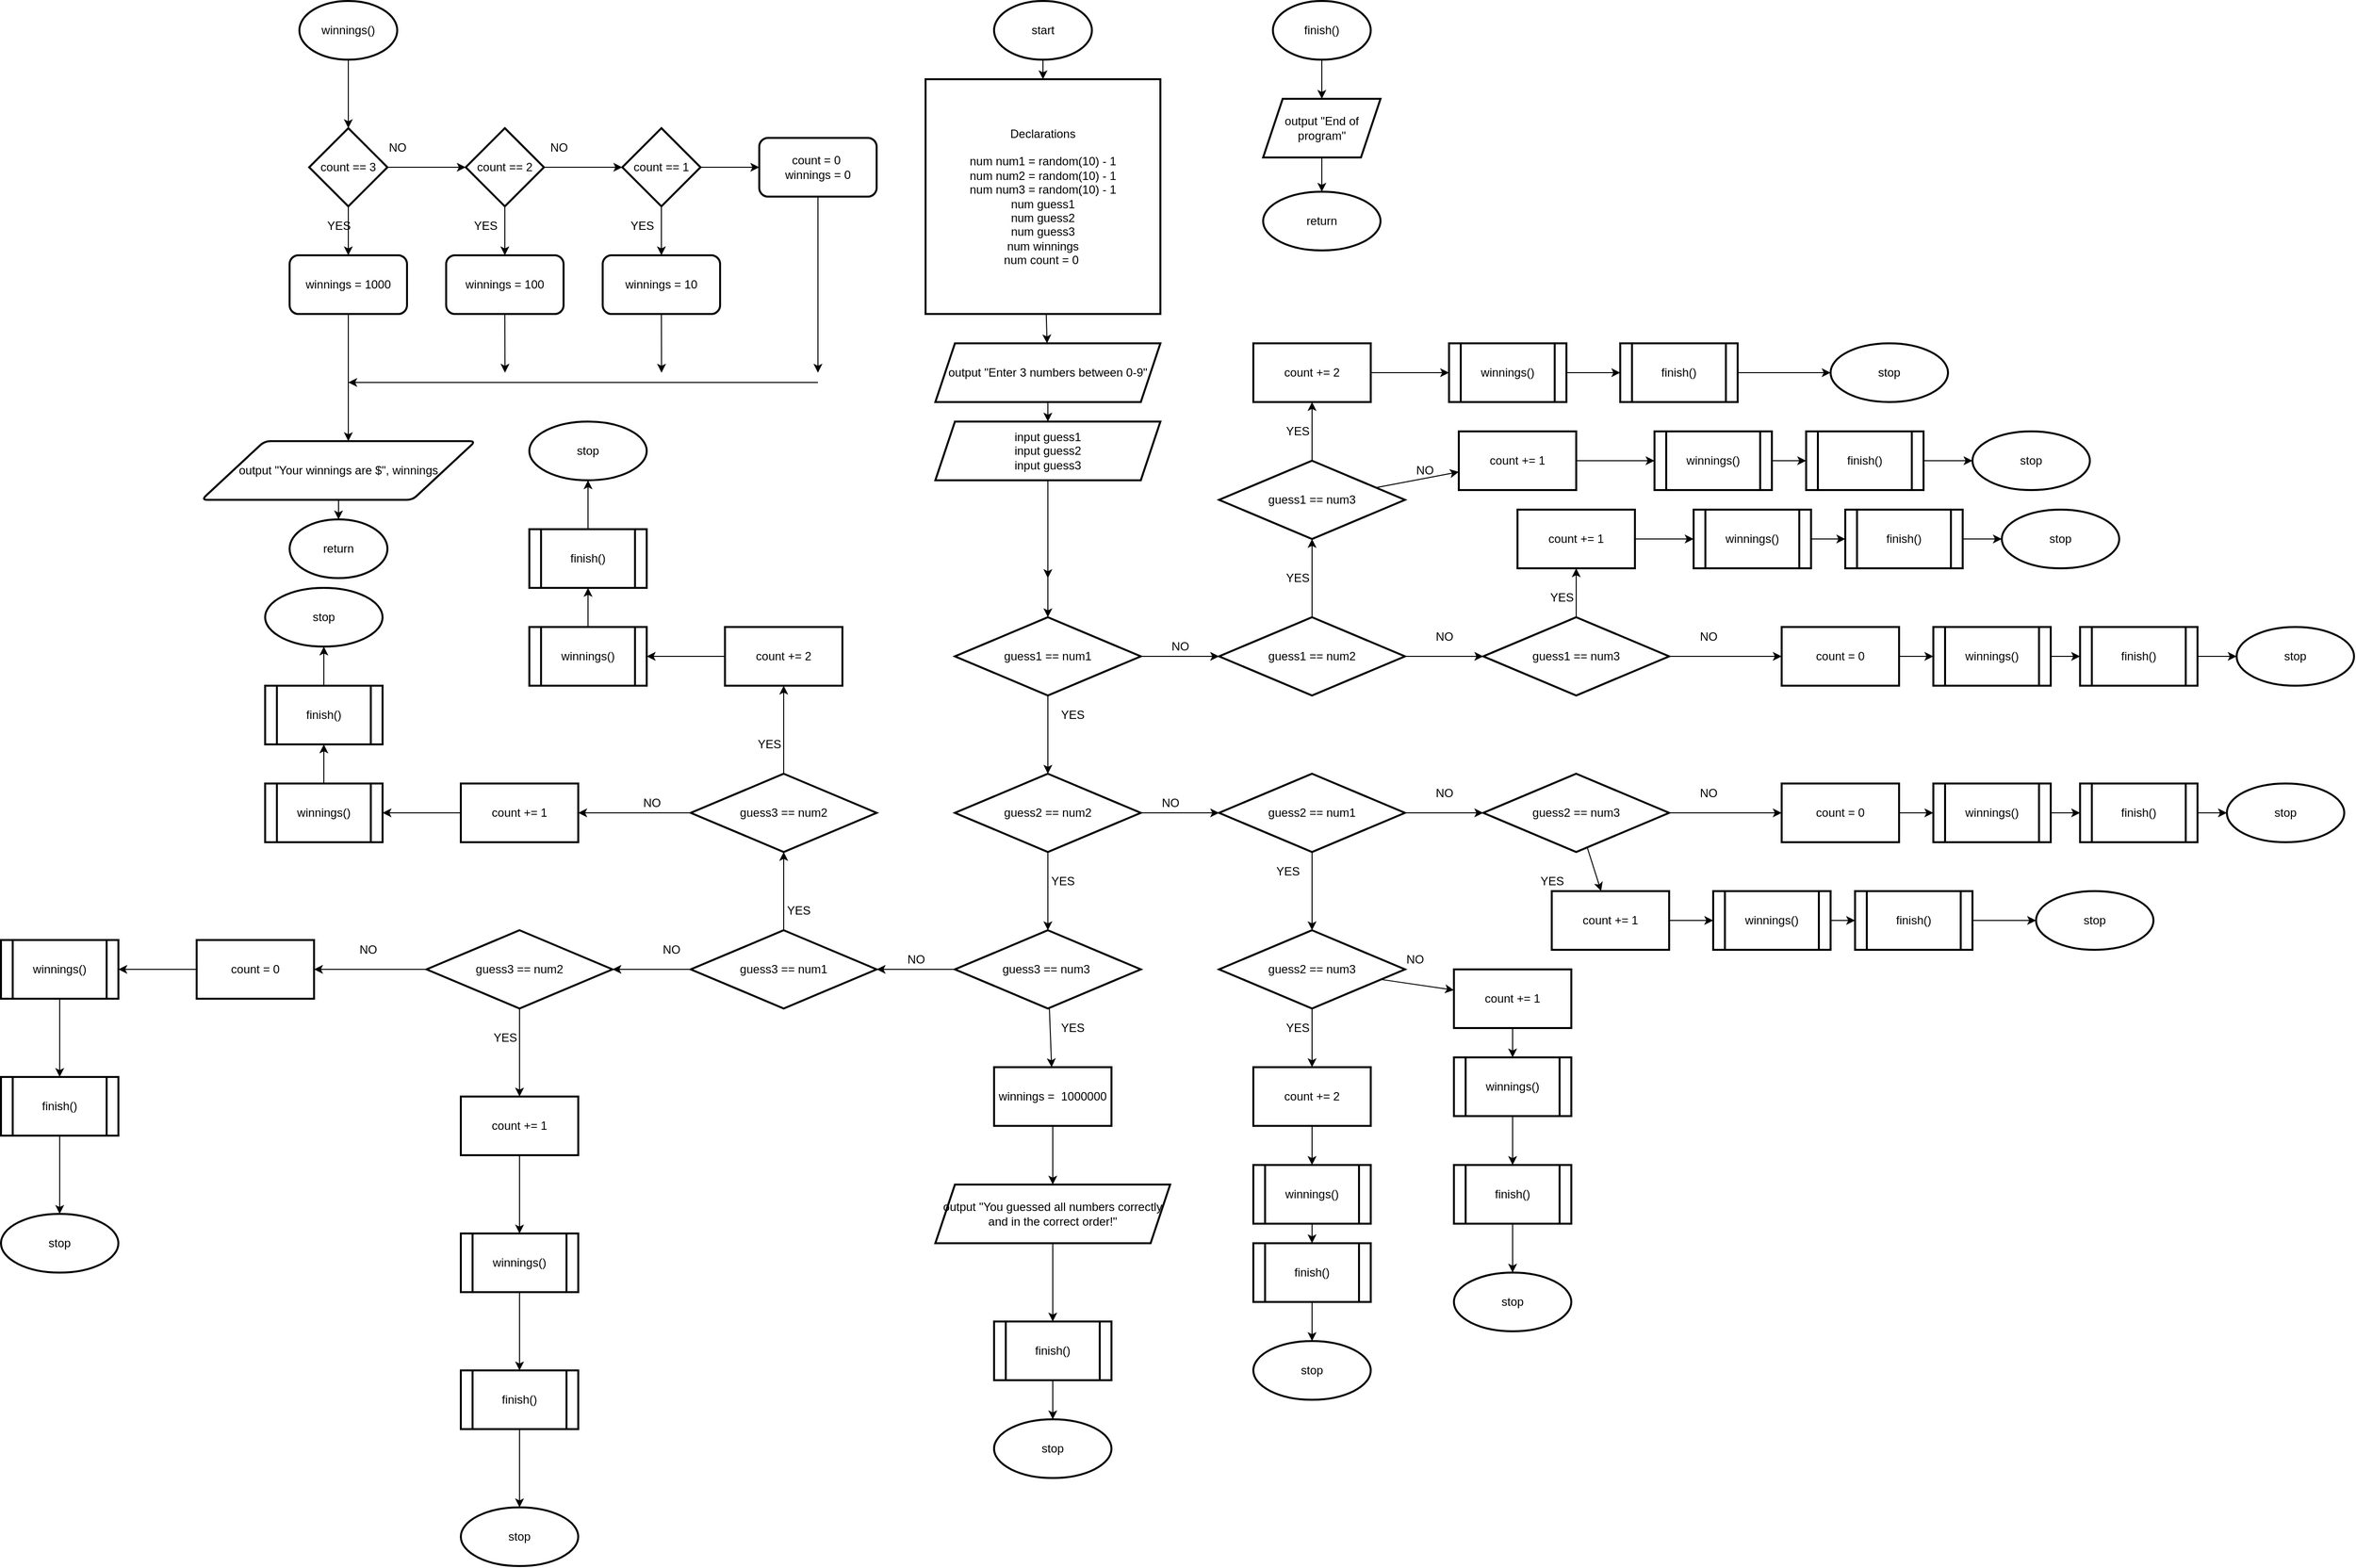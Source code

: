 <mxfile>
    <diagram id="1yaGpee-ERh4wlh7ITNW" name="Page-1">
        <mxGraphModel dx="2865" dy="1175" grid="1" gridSize="10" guides="1" tooltips="1" connect="1" arrows="1" fold="1" page="1" pageScale="1" pageWidth="850" pageHeight="1100" math="0" shadow="0">
            <root>
                <mxCell id="0"/>
                <mxCell id="1" parent="0"/>
                <mxCell id="4" value="" style="edgeStyle=none;html=1;" edge="1" parent="1" source="2" target="3">
                    <mxGeometry relative="1" as="geometry"/>
                </mxCell>
                <mxCell id="2" value="start" style="strokeWidth=2;html=1;shape=mxgraph.flowchart.start_1;whiteSpace=wrap;" vertex="1" parent="1">
                    <mxGeometry x="210" y="10" width="100" height="60" as="geometry"/>
                </mxCell>
                <mxCell id="6" value="" style="edgeStyle=none;html=1;" edge="1" parent="1" source="3" target="5">
                    <mxGeometry relative="1" as="geometry"/>
                </mxCell>
                <mxCell id="3" value="Declarations&lt;br&gt;&lt;br&gt;num num1 = random(10) - 1&lt;br&gt;num num2 = random(10) - 1&lt;br&gt;num num3 = random(10) - 1&lt;br&gt;num guess1&lt;br&gt;num guess2&lt;br&gt;num guess3&lt;br&gt;num winnings&lt;br&gt;num count = 0&amp;nbsp;" style="whiteSpace=wrap;html=1;strokeWidth=2;" vertex="1" parent="1">
                    <mxGeometry x="140" y="90" width="240" height="240" as="geometry"/>
                </mxCell>
                <mxCell id="8" value="" style="edgeStyle=none;html=1;" edge="1" parent="1" source="5" target="7">
                    <mxGeometry relative="1" as="geometry"/>
                </mxCell>
                <mxCell id="5" value="output &quot;Enter 3 numbers between 0-9&quot;" style="shape=parallelogram;perimeter=parallelogramPerimeter;whiteSpace=wrap;html=1;fixedSize=1;strokeWidth=2;" vertex="1" parent="1">
                    <mxGeometry x="150" y="360" width="230" height="60" as="geometry"/>
                </mxCell>
                <mxCell id="26" value="" style="edgeStyle=none;html=1;" edge="1" parent="1" source="7">
                    <mxGeometry relative="1" as="geometry">
                        <mxPoint x="265" y="600" as="targetPoint"/>
                    </mxGeometry>
                </mxCell>
                <mxCell id="7" value="input guess1&lt;br&gt;input guess2&lt;br&gt;input guess3" style="shape=parallelogram;perimeter=parallelogramPerimeter;whiteSpace=wrap;html=1;fixedSize=1;strokeWidth=2;" vertex="1" parent="1">
                    <mxGeometry x="150" y="440" width="230" height="60" as="geometry"/>
                </mxCell>
                <mxCell id="12" value="" style="edgeStyle=none;html=1;" edge="1" parent="1" source="9" target="11">
                    <mxGeometry relative="1" as="geometry"/>
                </mxCell>
                <mxCell id="14" value="" style="edgeStyle=none;html=1;" edge="1" parent="1" source="9" target="13">
                    <mxGeometry relative="1" as="geometry"/>
                </mxCell>
                <mxCell id="9" value="guess1 == num1" style="rhombus;whiteSpace=wrap;html=1;strokeWidth=2;" vertex="1" parent="1">
                    <mxGeometry x="170" y="640" width="190" height="80" as="geometry"/>
                </mxCell>
                <mxCell id="16" value="" style="edgeStyle=none;html=1;" edge="1" parent="1" source="11" target="15">
                    <mxGeometry relative="1" as="geometry"/>
                </mxCell>
                <mxCell id="18" value="" style="edgeStyle=none;html=1;" edge="1" parent="1" source="11" target="17">
                    <mxGeometry relative="1" as="geometry"/>
                </mxCell>
                <mxCell id="11" value="guess2 == num2" style="rhombus;whiteSpace=wrap;html=1;strokeWidth=2;" vertex="1" parent="1">
                    <mxGeometry x="170" y="800" width="190" height="80" as="geometry"/>
                </mxCell>
                <mxCell id="30" value="" style="edgeStyle=none;html=1;" edge="1" parent="1" source="13" target="29">
                    <mxGeometry relative="1" as="geometry"/>
                </mxCell>
                <mxCell id="48" value="" style="edgeStyle=none;html=1;" edge="1" parent="1" source="13" target="47">
                    <mxGeometry relative="1" as="geometry"/>
                </mxCell>
                <mxCell id="13" value="guess1 == num2" style="rhombus;whiteSpace=wrap;html=1;strokeWidth=2;" vertex="1" parent="1">
                    <mxGeometry x="440" y="640" width="190" height="80" as="geometry"/>
                </mxCell>
                <mxCell id="57" value="" style="edgeStyle=none;html=1;" edge="1" parent="1" source="15" target="56">
                    <mxGeometry relative="1" as="geometry"/>
                </mxCell>
                <mxCell id="60" value="" style="edgeStyle=none;html=1;" edge="1" parent="1" source="15" target="59">
                    <mxGeometry relative="1" as="geometry"/>
                </mxCell>
                <mxCell id="15" value="guess2 == num1" style="rhombus;whiteSpace=wrap;html=1;strokeWidth=2;" vertex="1" parent="1">
                    <mxGeometry x="440" y="800" width="190" height="80" as="geometry"/>
                </mxCell>
                <mxCell id="24" value="" style="edgeStyle=none;html=1;" edge="1" parent="1" source="17" target="23">
                    <mxGeometry relative="1" as="geometry"/>
                </mxCell>
                <mxCell id="80" value="" style="edgeStyle=none;html=1;" edge="1" parent="1" source="17" target="79">
                    <mxGeometry relative="1" as="geometry"/>
                </mxCell>
                <mxCell id="17" value="guess3 == num3&amp;nbsp;" style="rhombus;whiteSpace=wrap;html=1;strokeWidth=2;" vertex="1" parent="1">
                    <mxGeometry x="170" y="960" width="190" height="80" as="geometry"/>
                </mxCell>
                <mxCell id="139" value="" style="edgeStyle=none;html=1;" edge="1" parent="1" source="21" target="138">
                    <mxGeometry relative="1" as="geometry"/>
                </mxCell>
                <mxCell id="21" value="output &quot;You guessed all numbers correctly and in the correct order!&quot;" style="shape=parallelogram;perimeter=parallelogramPerimeter;whiteSpace=wrap;html=1;fixedSize=1;strokeWidth=2;" vertex="1" parent="1">
                    <mxGeometry x="150" y="1220" width="240" height="60" as="geometry"/>
                </mxCell>
                <mxCell id="28" value="" style="edgeStyle=none;html=1;" edge="1" parent="1" source="23" target="21">
                    <mxGeometry relative="1" as="geometry"/>
                </mxCell>
                <mxCell id="23" value="winnings =&amp;nbsp; 1000000" style="whiteSpace=wrap;html=1;strokeWidth=2;" vertex="1" parent="1">
                    <mxGeometry x="210" y="1100" width="120" height="60" as="geometry"/>
                </mxCell>
                <mxCell id="27" value="" style="edgeStyle=none;html=1;" edge="1" parent="1" target="9">
                    <mxGeometry relative="1" as="geometry">
                        <mxPoint x="265" y="590" as="sourcePoint"/>
                    </mxGeometry>
                </mxCell>
                <mxCell id="36" value="" style="edgeStyle=none;html=1;" edge="1" parent="1" source="29" target="35">
                    <mxGeometry relative="1" as="geometry"/>
                </mxCell>
                <mxCell id="45" value="" style="edgeStyle=none;html=1;" edge="1" parent="1" source="29" target="44">
                    <mxGeometry relative="1" as="geometry"/>
                </mxCell>
                <mxCell id="29" value="guess1 == num3" style="rhombus;whiteSpace=wrap;html=1;strokeWidth=2;" vertex="1" parent="1">
                    <mxGeometry x="440" y="480" width="190" height="80" as="geometry"/>
                </mxCell>
                <mxCell id="31" value="stop" style="ellipse;whiteSpace=wrap;html=1;strokeWidth=2;" vertex="1" parent="1">
                    <mxGeometry x="210" y="1460" width="120" height="60" as="geometry"/>
                </mxCell>
                <mxCell id="142" value="" style="edgeStyle=none;html=1;" edge="1" parent="1" source="35" target="141">
                    <mxGeometry relative="1" as="geometry"/>
                </mxCell>
                <mxCell id="35" value="count += 2" style="whiteSpace=wrap;html=1;strokeWidth=2;" vertex="1" parent="1">
                    <mxGeometry x="475" y="360" width="120" height="60" as="geometry"/>
                </mxCell>
                <mxCell id="37" value="NO" style="text;html=1;align=center;verticalAlign=middle;resizable=0;points=[];autosize=1;strokeColor=none;fillColor=none;" vertex="1" parent="1">
                    <mxGeometry x="385" y="660" width="30" height="20" as="geometry"/>
                </mxCell>
                <mxCell id="38" value="YES" style="text;html=1;align=center;verticalAlign=middle;resizable=0;points=[];autosize=1;strokeColor=none;fillColor=none;" vertex="1" parent="1">
                    <mxGeometry x="270" y="730" width="40" height="20" as="geometry"/>
                </mxCell>
                <mxCell id="39" value="YES" style="text;html=1;align=center;verticalAlign=middle;resizable=0;points=[];autosize=1;strokeColor=none;fillColor=none;" vertex="1" parent="1">
                    <mxGeometry x="260" y="900" width="40" height="20" as="geometry"/>
                </mxCell>
                <mxCell id="40" value="YES" style="text;html=1;align=center;verticalAlign=middle;resizable=0;points=[];autosize=1;strokeColor=none;fillColor=none;" vertex="1" parent="1">
                    <mxGeometry x="270" y="1050" width="40" height="20" as="geometry"/>
                </mxCell>
                <mxCell id="41" value="NO" style="text;html=1;align=center;verticalAlign=middle;resizable=0;points=[];autosize=1;strokeColor=none;fillColor=none;" vertex="1" parent="1">
                    <mxGeometry x="375" y="820" width="30" height="20" as="geometry"/>
                </mxCell>
                <mxCell id="42" value="YES" style="text;html=1;align=center;verticalAlign=middle;resizable=0;points=[];autosize=1;strokeColor=none;fillColor=none;" vertex="1" parent="1">
                    <mxGeometry x="500" y="590" width="40" height="20" as="geometry"/>
                </mxCell>
                <mxCell id="43" value="YES" style="text;html=1;align=center;verticalAlign=middle;resizable=0;points=[];autosize=1;strokeColor=none;fillColor=none;" vertex="1" parent="1">
                    <mxGeometry x="500" y="440" width="40" height="20" as="geometry"/>
                </mxCell>
                <mxCell id="146" value="" style="edgeStyle=none;html=1;" edge="1" parent="1" source="44" target="145">
                    <mxGeometry relative="1" as="geometry"/>
                </mxCell>
                <mxCell id="44" value="count += 1" style="whiteSpace=wrap;html=1;strokeWidth=2;" vertex="1" parent="1">
                    <mxGeometry x="685" y="450" width="120" height="60" as="geometry"/>
                </mxCell>
                <mxCell id="46" value="NO" style="text;html=1;align=center;verticalAlign=middle;resizable=0;points=[];autosize=1;strokeColor=none;fillColor=none;" vertex="1" parent="1">
                    <mxGeometry x="635" y="480" width="30" height="20" as="geometry"/>
                </mxCell>
                <mxCell id="51" value="" style="edgeStyle=none;html=1;" edge="1" parent="1" source="47" target="50">
                    <mxGeometry relative="1" as="geometry"/>
                </mxCell>
                <mxCell id="54" value="" style="edgeStyle=none;html=1;" edge="1" parent="1" source="47" target="53">
                    <mxGeometry relative="1" as="geometry"/>
                </mxCell>
                <mxCell id="47" value="guess1 == num3" style="rhombus;whiteSpace=wrap;html=1;strokeWidth=2;" vertex="1" parent="1">
                    <mxGeometry x="710" y="640" width="190" height="80" as="geometry"/>
                </mxCell>
                <mxCell id="49" value="NO" style="text;html=1;align=center;verticalAlign=middle;resizable=0;points=[];autosize=1;strokeColor=none;fillColor=none;" vertex="1" parent="1">
                    <mxGeometry x="655" y="650" width="30" height="20" as="geometry"/>
                </mxCell>
                <mxCell id="150" value="" style="edgeStyle=none;html=1;" edge="1" parent="1" source="50" target="149">
                    <mxGeometry relative="1" as="geometry"/>
                </mxCell>
                <mxCell id="50" value="count += 1" style="whiteSpace=wrap;html=1;strokeWidth=2;" vertex="1" parent="1">
                    <mxGeometry x="745" y="530" width="120" height="60" as="geometry"/>
                </mxCell>
                <mxCell id="52" value="YES" style="text;html=1;align=center;verticalAlign=middle;resizable=0;points=[];autosize=1;strokeColor=none;fillColor=none;" vertex="1" parent="1">
                    <mxGeometry x="770" y="610" width="40" height="20" as="geometry"/>
                </mxCell>
                <mxCell id="154" value="" style="edgeStyle=none;html=1;" edge="1" parent="1" source="53" target="153">
                    <mxGeometry relative="1" as="geometry"/>
                </mxCell>
                <mxCell id="53" value="count = 0" style="whiteSpace=wrap;html=1;strokeWidth=2;" vertex="1" parent="1">
                    <mxGeometry x="1015" y="650" width="120" height="60" as="geometry"/>
                </mxCell>
                <mxCell id="55" value="NO" style="text;html=1;align=center;verticalAlign=middle;resizable=0;points=[];autosize=1;strokeColor=none;fillColor=none;" vertex="1" parent="1">
                    <mxGeometry x="925" y="650" width="30" height="20" as="geometry"/>
                </mxCell>
                <mxCell id="63" value="" style="edgeStyle=none;html=1;" edge="1" parent="1" source="56" target="62">
                    <mxGeometry relative="1" as="geometry"/>
                </mxCell>
                <mxCell id="65" value="" style="edgeStyle=none;html=1;" edge="1" parent="1" source="56" target="64">
                    <mxGeometry relative="1" as="geometry"/>
                </mxCell>
                <mxCell id="56" value="guess2 == num3" style="rhombus;whiteSpace=wrap;html=1;strokeWidth=2;" vertex="1" parent="1">
                    <mxGeometry x="710" y="800" width="190" height="80" as="geometry"/>
                </mxCell>
                <mxCell id="58" value="NO" style="text;html=1;align=center;verticalAlign=middle;resizable=0;points=[];autosize=1;strokeColor=none;fillColor=none;" vertex="1" parent="1">
                    <mxGeometry x="655" y="810" width="30" height="20" as="geometry"/>
                </mxCell>
                <mxCell id="72" value="" style="edgeStyle=none;html=1;" edge="1" parent="1" source="59" target="71">
                    <mxGeometry relative="1" as="geometry"/>
                </mxCell>
                <mxCell id="77" value="" style="edgeStyle=none;html=1;" edge="1" parent="1" source="59" target="76">
                    <mxGeometry relative="1" as="geometry"/>
                </mxCell>
                <mxCell id="59" value="guess2 == num3" style="rhombus;whiteSpace=wrap;html=1;strokeWidth=2;" vertex="1" parent="1">
                    <mxGeometry x="440" y="960" width="190" height="80" as="geometry"/>
                </mxCell>
                <mxCell id="61" value="YES" style="text;html=1;align=center;verticalAlign=middle;resizable=0;points=[];autosize=1;strokeColor=none;fillColor=none;" vertex="1" parent="1">
                    <mxGeometry x="490" y="890" width="40" height="20" as="geometry"/>
                </mxCell>
                <mxCell id="162" value="" style="edgeStyle=none;html=1;" edge="1" parent="1" source="62" target="161">
                    <mxGeometry relative="1" as="geometry"/>
                </mxCell>
                <mxCell id="62" value="count += 1" style="whiteSpace=wrap;html=1;strokeWidth=2;" vertex="1" parent="1">
                    <mxGeometry x="780" y="920" width="120" height="60" as="geometry"/>
                </mxCell>
                <mxCell id="158" value="" style="edgeStyle=none;html=1;" edge="1" parent="1" source="64" target="157">
                    <mxGeometry relative="1" as="geometry"/>
                </mxCell>
                <mxCell id="64" value="count = 0" style="whiteSpace=wrap;html=1;strokeWidth=2;" vertex="1" parent="1">
                    <mxGeometry x="1015" y="810" width="120" height="60" as="geometry"/>
                </mxCell>
                <mxCell id="66" value="NO" style="text;html=1;align=center;verticalAlign=middle;resizable=0;points=[];autosize=1;strokeColor=none;fillColor=none;" vertex="1" parent="1">
                    <mxGeometry x="925" y="810" width="30" height="20" as="geometry"/>
                </mxCell>
                <mxCell id="67" value="YES" style="text;html=1;align=center;verticalAlign=middle;resizable=0;points=[];autosize=1;strokeColor=none;fillColor=none;" vertex="1" parent="1">
                    <mxGeometry x="760" y="900" width="40" height="20" as="geometry"/>
                </mxCell>
                <mxCell id="167" value="" style="edgeStyle=none;html=1;" edge="1" parent="1" source="71" target="166">
                    <mxGeometry relative="1" as="geometry"/>
                </mxCell>
                <mxCell id="71" value="count += 1" style="whiteSpace=wrap;html=1;strokeWidth=2;" vertex="1" parent="1">
                    <mxGeometry x="680" y="1000" width="120" height="60" as="geometry"/>
                </mxCell>
                <mxCell id="73" value="NO" style="text;html=1;align=center;verticalAlign=middle;resizable=0;points=[];autosize=1;strokeColor=none;fillColor=none;" vertex="1" parent="1">
                    <mxGeometry x="625" y="980" width="30" height="20" as="geometry"/>
                </mxCell>
                <mxCell id="171" value="" style="edgeStyle=none;html=1;" edge="1" parent="1" source="76" target="170">
                    <mxGeometry relative="1" as="geometry"/>
                </mxCell>
                <mxCell id="76" value="count += 2" style="whiteSpace=wrap;html=1;strokeWidth=2;" vertex="1" parent="1">
                    <mxGeometry x="475" y="1100" width="120" height="60" as="geometry"/>
                </mxCell>
                <mxCell id="78" value="YES" style="text;html=1;align=center;verticalAlign=middle;resizable=0;points=[];autosize=1;strokeColor=none;fillColor=none;" vertex="1" parent="1">
                    <mxGeometry x="500" y="1050" width="40" height="20" as="geometry"/>
                </mxCell>
                <mxCell id="82" value="" style="edgeStyle=none;html=1;" edge="1" parent="1" source="79" target="81">
                    <mxGeometry relative="1" as="geometry"/>
                </mxCell>
                <mxCell id="88" value="" style="edgeStyle=none;html=1;" edge="1" parent="1" source="79" target="87">
                    <mxGeometry relative="1" as="geometry"/>
                </mxCell>
                <mxCell id="79" value="guess3 == num1" style="rhombus;whiteSpace=wrap;html=1;strokeWidth=2;" vertex="1" parent="1">
                    <mxGeometry x="-100" y="960" width="190" height="80" as="geometry"/>
                </mxCell>
                <mxCell id="84" value="" style="edgeStyle=none;html=1;" edge="1" parent="1" source="81" target="83">
                    <mxGeometry relative="1" as="geometry"/>
                </mxCell>
                <mxCell id="86" value="" style="edgeStyle=none;html=1;" edge="1" parent="1" source="81" target="85">
                    <mxGeometry relative="1" as="geometry"/>
                </mxCell>
                <mxCell id="81" value="guess3 == num2" style="rhombus;whiteSpace=wrap;html=1;strokeWidth=2;" vertex="1" parent="1">
                    <mxGeometry x="-100" y="800" width="190" height="80" as="geometry"/>
                </mxCell>
                <mxCell id="175" value="" style="edgeStyle=none;html=1;" edge="1" parent="1" source="83" target="174">
                    <mxGeometry relative="1" as="geometry"/>
                </mxCell>
                <mxCell id="83" value="count += 2" style="whiteSpace=wrap;html=1;strokeWidth=2;" vertex="1" parent="1">
                    <mxGeometry x="-65" y="650" width="120" height="60" as="geometry"/>
                </mxCell>
                <mxCell id="179" value="" style="edgeStyle=none;html=1;" edge="1" parent="1" source="85" target="178">
                    <mxGeometry relative="1" as="geometry"/>
                </mxCell>
                <mxCell id="85" value="count += 1" style="whiteSpace=wrap;html=1;strokeWidth=2;" vertex="1" parent="1">
                    <mxGeometry x="-335" y="810" width="120" height="60" as="geometry"/>
                </mxCell>
                <mxCell id="90" value="" style="edgeStyle=none;html=1;" edge="1" parent="1" source="87" target="89">
                    <mxGeometry relative="1" as="geometry"/>
                </mxCell>
                <mxCell id="92" value="" style="edgeStyle=none;html=1;" edge="1" parent="1" source="87" target="91">
                    <mxGeometry relative="1" as="geometry"/>
                </mxCell>
                <mxCell id="87" value="guess3 == num2" style="rhombus;whiteSpace=wrap;html=1;strokeWidth=2;" vertex="1" parent="1">
                    <mxGeometry x="-370" y="960" width="190" height="80" as="geometry"/>
                </mxCell>
                <mxCell id="183" value="" style="edgeStyle=none;html=1;" edge="1" parent="1" source="89" target="182">
                    <mxGeometry relative="1" as="geometry"/>
                </mxCell>
                <mxCell id="89" value="count = 0" style="whiteSpace=wrap;html=1;strokeWidth=2;" vertex="1" parent="1">
                    <mxGeometry x="-605" y="970" width="120" height="60" as="geometry"/>
                </mxCell>
                <mxCell id="187" value="" style="edgeStyle=none;html=1;" edge="1" parent="1" source="91" target="186">
                    <mxGeometry relative="1" as="geometry"/>
                </mxCell>
                <mxCell id="91" value="count += 1" style="whiteSpace=wrap;html=1;strokeWidth=2;" vertex="1" parent="1">
                    <mxGeometry x="-335" y="1130" width="120" height="60" as="geometry"/>
                </mxCell>
                <mxCell id="93" value="NO" style="text;html=1;align=center;verticalAlign=middle;resizable=0;points=[];autosize=1;strokeColor=none;fillColor=none;" vertex="1" parent="1">
                    <mxGeometry x="115" y="980" width="30" height="20" as="geometry"/>
                </mxCell>
                <mxCell id="94" value="YES" style="text;html=1;align=center;verticalAlign=middle;resizable=0;points=[];autosize=1;strokeColor=none;fillColor=none;" vertex="1" parent="1">
                    <mxGeometry x="-10" y="930" width="40" height="20" as="geometry"/>
                </mxCell>
                <mxCell id="95" value="YES" style="text;html=1;align=center;verticalAlign=middle;resizable=0;points=[];autosize=1;strokeColor=none;fillColor=none;" vertex="1" parent="1">
                    <mxGeometry x="-40" y="760" width="40" height="20" as="geometry"/>
                </mxCell>
                <mxCell id="96" value="NO" style="text;html=1;align=center;verticalAlign=middle;resizable=0;points=[];autosize=1;strokeColor=none;fillColor=none;" vertex="1" parent="1">
                    <mxGeometry x="-155" y="820" width="30" height="20" as="geometry"/>
                </mxCell>
                <mxCell id="97" value="NO" style="text;html=1;align=center;verticalAlign=middle;resizable=0;points=[];autosize=1;strokeColor=none;fillColor=none;" vertex="1" parent="1">
                    <mxGeometry x="-135" y="970" width="30" height="20" as="geometry"/>
                </mxCell>
                <mxCell id="98" value="YES" style="text;html=1;align=center;verticalAlign=middle;resizable=0;points=[];autosize=1;strokeColor=none;fillColor=none;" vertex="1" parent="1">
                    <mxGeometry x="-310" y="1060" width="40" height="20" as="geometry"/>
                </mxCell>
                <mxCell id="99" value="NO" style="text;html=1;align=center;verticalAlign=middle;resizable=0;points=[];autosize=1;strokeColor=none;fillColor=none;" vertex="1" parent="1">
                    <mxGeometry x="-445" y="970" width="30" height="20" as="geometry"/>
                </mxCell>
                <mxCell id="109" value="" style="edgeStyle=none;html=1;" edge="1" parent="1" source="107" target="108">
                    <mxGeometry relative="1" as="geometry"/>
                </mxCell>
                <mxCell id="107" value="winnings()" style="strokeWidth=2;html=1;shape=mxgraph.flowchart.start_1;whiteSpace=wrap;" vertex="1" parent="1">
                    <mxGeometry x="-500" y="10" width="100" height="60" as="geometry"/>
                </mxCell>
                <mxCell id="111" value="" style="edgeStyle=none;html=1;" edge="1" parent="1" source="108" target="110">
                    <mxGeometry relative="1" as="geometry"/>
                </mxCell>
                <mxCell id="113" value="" style="edgeStyle=none;html=1;" edge="1" parent="1" source="108" target="112">
                    <mxGeometry relative="1" as="geometry"/>
                </mxCell>
                <mxCell id="108" value="count == 3" style="rhombus;whiteSpace=wrap;html=1;strokeWidth=2;" vertex="1" parent="1">
                    <mxGeometry x="-490" y="140" width="80" height="80" as="geometry"/>
                </mxCell>
                <mxCell id="127" style="edgeStyle=none;html=1;exitX=0.5;exitY=1;exitDx=0;exitDy=0;" edge="1" parent="1" source="110">
                    <mxGeometry relative="1" as="geometry">
                        <mxPoint x="-450" y="460" as="targetPoint"/>
                    </mxGeometry>
                </mxCell>
                <mxCell id="110" value="winnings = 1000" style="rounded=1;whiteSpace=wrap;html=1;strokeWidth=2;" vertex="1" parent="1">
                    <mxGeometry x="-510" y="270" width="120" height="60" as="geometry"/>
                </mxCell>
                <mxCell id="115" value="" style="edgeStyle=none;html=1;" edge="1" parent="1" source="112" target="114">
                    <mxGeometry relative="1" as="geometry"/>
                </mxCell>
                <mxCell id="117" value="" style="edgeStyle=none;html=1;" edge="1" parent="1" source="112" target="116">
                    <mxGeometry relative="1" as="geometry"/>
                </mxCell>
                <mxCell id="112" value="count == 2" style="rhombus;whiteSpace=wrap;html=1;strokeWidth=2;" vertex="1" parent="1">
                    <mxGeometry x="-330" y="140" width="80" height="80" as="geometry"/>
                </mxCell>
                <mxCell id="128" style="edgeStyle=none;html=1;exitX=0.5;exitY=1;exitDx=0;exitDy=0;" edge="1" parent="1" source="114">
                    <mxGeometry relative="1" as="geometry">
                        <mxPoint x="-289.857" y="390" as="targetPoint"/>
                    </mxGeometry>
                </mxCell>
                <mxCell id="114" value="winnings = 100" style="rounded=1;whiteSpace=wrap;html=1;strokeWidth=2;" vertex="1" parent="1">
                    <mxGeometry x="-350" y="270" width="120" height="60" as="geometry"/>
                </mxCell>
                <mxCell id="119" value="" style="edgeStyle=none;html=1;" edge="1" parent="1" source="116" target="118">
                    <mxGeometry relative="1" as="geometry"/>
                </mxCell>
                <mxCell id="126" value="" style="edgeStyle=none;html=1;" edge="1" parent="1" source="116" target="125">
                    <mxGeometry relative="1" as="geometry"/>
                </mxCell>
                <mxCell id="116" value="count == 1" style="rhombus;whiteSpace=wrap;html=1;strokeWidth=2;" vertex="1" parent="1">
                    <mxGeometry x="-170" y="140" width="80" height="80" as="geometry"/>
                </mxCell>
                <mxCell id="129" style="edgeStyle=none;html=1;exitX=0.5;exitY=1;exitDx=0;exitDy=0;" edge="1" parent="1" source="118">
                    <mxGeometry relative="1" as="geometry">
                        <mxPoint x="-129.857" y="390" as="targetPoint"/>
                    </mxGeometry>
                </mxCell>
                <mxCell id="118" value="winnings = 10" style="rounded=1;whiteSpace=wrap;html=1;strokeWidth=2;" vertex="1" parent="1">
                    <mxGeometry x="-190" y="270" width="120" height="60" as="geometry"/>
                </mxCell>
                <mxCell id="120" value="NO" style="text;html=1;align=center;verticalAlign=middle;resizable=0;points=[];autosize=1;strokeColor=none;fillColor=none;" vertex="1" parent="1">
                    <mxGeometry x="-415" y="150" width="30" height="20" as="geometry"/>
                </mxCell>
                <mxCell id="121" value="NO" style="text;html=1;align=center;verticalAlign=middle;resizable=0;points=[];autosize=1;strokeColor=none;fillColor=none;" vertex="1" parent="1">
                    <mxGeometry x="-250" y="150" width="30" height="20" as="geometry"/>
                </mxCell>
                <mxCell id="122" value="YES" style="text;html=1;align=center;verticalAlign=middle;resizable=0;points=[];autosize=1;strokeColor=none;fillColor=none;" vertex="1" parent="1">
                    <mxGeometry x="-480" y="230" width="40" height="20" as="geometry"/>
                </mxCell>
                <mxCell id="123" value="YES" style="text;html=1;align=center;verticalAlign=middle;resizable=0;points=[];autosize=1;strokeColor=none;fillColor=none;" vertex="1" parent="1">
                    <mxGeometry x="-330" y="230" width="40" height="20" as="geometry"/>
                </mxCell>
                <mxCell id="124" value="YES" style="text;html=1;align=center;verticalAlign=middle;resizable=0;points=[];autosize=1;strokeColor=none;fillColor=none;" vertex="1" parent="1">
                    <mxGeometry x="-170" y="230" width="40" height="20" as="geometry"/>
                </mxCell>
                <mxCell id="130" style="edgeStyle=none;html=1;exitX=0.5;exitY=1;exitDx=0;exitDy=0;" edge="1" parent="1" source="125">
                    <mxGeometry relative="1" as="geometry">
                        <mxPoint x="30" y="390" as="targetPoint"/>
                    </mxGeometry>
                </mxCell>
                <mxCell id="125" value="count = 0&amp;nbsp;&lt;br&gt;winnings = 0" style="rounded=1;whiteSpace=wrap;html=1;strokeWidth=2;" vertex="1" parent="1">
                    <mxGeometry x="-30" y="150" width="120" height="60" as="geometry"/>
                </mxCell>
                <mxCell id="132" value="" style="endArrow=classic;html=1;" edge="1" parent="1">
                    <mxGeometry width="50" height="50" relative="1" as="geometry">
                        <mxPoint x="30" y="400" as="sourcePoint"/>
                        <mxPoint x="-450" y="400" as="targetPoint"/>
                    </mxGeometry>
                </mxCell>
                <mxCell id="135" value="" style="edgeStyle=none;html=1;" edge="1" parent="1" source="133" target="134">
                    <mxGeometry relative="1" as="geometry"/>
                </mxCell>
                <mxCell id="133" value="finish()" style="strokeWidth=2;html=1;shape=mxgraph.flowchart.start_1;whiteSpace=wrap;" vertex="1" parent="1">
                    <mxGeometry x="495" y="10" width="100" height="60" as="geometry"/>
                </mxCell>
                <mxCell id="137" value="" style="edgeStyle=none;html=1;" edge="1" parent="1" source="134" target="136">
                    <mxGeometry relative="1" as="geometry"/>
                </mxCell>
                <mxCell id="134" value="output &quot;End of program&quot;" style="shape=parallelogram;perimeter=parallelogramPerimeter;whiteSpace=wrap;html=1;fixedSize=1;strokeWidth=2;" vertex="1" parent="1">
                    <mxGeometry x="485" y="110" width="120" height="60" as="geometry"/>
                </mxCell>
                <mxCell id="136" value="return" style="ellipse;whiteSpace=wrap;html=1;strokeWidth=2;" vertex="1" parent="1">
                    <mxGeometry x="485" y="205" width="120" height="60" as="geometry"/>
                </mxCell>
                <mxCell id="140" value="" style="edgeStyle=none;html=1;" edge="1" parent="1" source="138" target="31">
                    <mxGeometry relative="1" as="geometry"/>
                </mxCell>
                <mxCell id="138" value="finish()" style="shape=process;whiteSpace=wrap;html=1;backgroundOutline=1;strokeWidth=2;" vertex="1" parent="1">
                    <mxGeometry x="210" y="1360" width="120" height="60" as="geometry"/>
                </mxCell>
                <mxCell id="232" value="" style="edgeStyle=none;html=1;" edge="1" parent="1" source="141" target="231">
                    <mxGeometry relative="1" as="geometry"/>
                </mxCell>
                <mxCell id="141" value="winnings()" style="shape=process;whiteSpace=wrap;html=1;backgroundOutline=1;strokeWidth=2;" vertex="1" parent="1">
                    <mxGeometry x="675" y="360" width="120" height="60" as="geometry"/>
                </mxCell>
                <mxCell id="143" value="stop" style="ellipse;whiteSpace=wrap;html=1;strokeWidth=2;" vertex="1" parent="1">
                    <mxGeometry x="1065" y="360" width="120" height="60" as="geometry"/>
                </mxCell>
                <mxCell id="229" value="" style="edgeStyle=none;html=1;" edge="1" parent="1" source="145" target="228">
                    <mxGeometry relative="1" as="geometry"/>
                </mxCell>
                <mxCell id="145" value="winnings()" style="shape=process;whiteSpace=wrap;html=1;backgroundOutline=1;strokeWidth=2;" vertex="1" parent="1">
                    <mxGeometry x="885" y="450" width="120" height="60" as="geometry"/>
                </mxCell>
                <mxCell id="147" value="stop" style="ellipse;whiteSpace=wrap;html=1;strokeWidth=2;" vertex="1" parent="1">
                    <mxGeometry x="1210" y="450" width="120" height="60" as="geometry"/>
                </mxCell>
                <mxCell id="226" value="" style="edgeStyle=none;html=1;" edge="1" parent="1" source="149" target="225">
                    <mxGeometry relative="1" as="geometry"/>
                </mxCell>
                <mxCell id="149" value="winnings()" style="shape=process;whiteSpace=wrap;html=1;backgroundOutline=1;strokeWidth=2;" vertex="1" parent="1">
                    <mxGeometry x="925" y="530" width="120" height="60" as="geometry"/>
                </mxCell>
                <mxCell id="151" value="stop" style="ellipse;whiteSpace=wrap;html=1;strokeWidth=2;" vertex="1" parent="1">
                    <mxGeometry x="1240" y="530" width="120" height="60" as="geometry"/>
                </mxCell>
                <mxCell id="223" value="" style="edgeStyle=none;html=1;" edge="1" parent="1" source="153" target="222">
                    <mxGeometry relative="1" as="geometry"/>
                </mxCell>
                <mxCell id="153" value="winnings()" style="shape=process;whiteSpace=wrap;html=1;backgroundOutline=1;strokeWidth=2;" vertex="1" parent="1">
                    <mxGeometry x="1170" y="650" width="120" height="60" as="geometry"/>
                </mxCell>
                <mxCell id="155" value="stop" style="ellipse;whiteSpace=wrap;html=1;strokeWidth=2;" vertex="1" parent="1">
                    <mxGeometry x="1480" y="650" width="120" height="60" as="geometry"/>
                </mxCell>
                <mxCell id="220" value="" style="edgeStyle=none;html=1;" edge="1" parent="1" source="157" target="219">
                    <mxGeometry relative="1" as="geometry"/>
                </mxCell>
                <mxCell id="157" value="winnings()" style="shape=process;whiteSpace=wrap;html=1;backgroundOutline=1;strokeWidth=2;" vertex="1" parent="1">
                    <mxGeometry x="1170" y="810" width="120" height="60" as="geometry"/>
                </mxCell>
                <mxCell id="159" value="stop" style="ellipse;whiteSpace=wrap;html=1;strokeWidth=2;" vertex="1" parent="1">
                    <mxGeometry x="1470" y="810" width="120" height="60" as="geometry"/>
                </mxCell>
                <mxCell id="217" value="" style="edgeStyle=none;html=1;" edge="1" parent="1" source="161" target="216">
                    <mxGeometry relative="1" as="geometry"/>
                </mxCell>
                <mxCell id="161" value="winnings()" style="shape=process;whiteSpace=wrap;html=1;backgroundOutline=1;strokeWidth=2;" vertex="1" parent="1">
                    <mxGeometry x="945" y="920" width="120" height="60" as="geometry"/>
                </mxCell>
                <mxCell id="163" value="stop" style="ellipse;whiteSpace=wrap;html=1;strokeWidth=2;" vertex="1" parent="1">
                    <mxGeometry x="1275" y="920" width="120" height="60" as="geometry"/>
                </mxCell>
                <mxCell id="214" value="" style="edgeStyle=none;html=1;" edge="1" parent="1" source="166" target="213">
                    <mxGeometry relative="1" as="geometry"/>
                </mxCell>
                <mxCell id="166" value="winnings()" style="shape=process;whiteSpace=wrap;html=1;backgroundOutline=1;strokeWidth=2;" vertex="1" parent="1">
                    <mxGeometry x="680" y="1090" width="120" height="60" as="geometry"/>
                </mxCell>
                <mxCell id="168" value="stop" style="ellipse;whiteSpace=wrap;html=1;strokeWidth=2;" vertex="1" parent="1">
                    <mxGeometry x="680" y="1310" width="120" height="60" as="geometry"/>
                </mxCell>
                <mxCell id="211" value="" style="edgeStyle=none;html=1;" edge="1" parent="1" source="170" target="210">
                    <mxGeometry relative="1" as="geometry"/>
                </mxCell>
                <mxCell id="170" value="winnings()" style="shape=process;whiteSpace=wrap;html=1;backgroundOutline=1;strokeWidth=2;" vertex="1" parent="1">
                    <mxGeometry x="475" y="1200" width="120" height="60" as="geometry"/>
                </mxCell>
                <mxCell id="172" value="stop" style="ellipse;whiteSpace=wrap;html=1;strokeWidth=2;" vertex="1" parent="1">
                    <mxGeometry x="475" y="1380" width="120" height="60" as="geometry"/>
                </mxCell>
                <mxCell id="191" value="" style="edgeStyle=none;html=1;" edge="1" parent="1" source="174" target="190">
                    <mxGeometry relative="1" as="geometry"/>
                </mxCell>
                <mxCell id="174" value="winnings()" style="shape=process;whiteSpace=wrap;html=1;backgroundOutline=1;strokeWidth=2;" vertex="1" parent="1">
                    <mxGeometry x="-265" y="650" width="120" height="60" as="geometry"/>
                </mxCell>
                <mxCell id="195" value="" style="edgeStyle=none;html=1;" edge="1" parent="1" source="178" target="194">
                    <mxGeometry relative="1" as="geometry"/>
                </mxCell>
                <mxCell id="178" value="winnings()" style="shape=process;whiteSpace=wrap;html=1;backgroundOutline=1;strokeWidth=2;" vertex="1" parent="1">
                    <mxGeometry x="-535" y="810" width="120" height="60" as="geometry"/>
                </mxCell>
                <mxCell id="199" value="" style="edgeStyle=none;html=1;" edge="1" parent="1" source="182" target="198">
                    <mxGeometry relative="1" as="geometry"/>
                </mxCell>
                <mxCell id="182" value="winnings()" style="shape=process;whiteSpace=wrap;html=1;backgroundOutline=1;strokeWidth=2;" vertex="1" parent="1">
                    <mxGeometry x="-805" y="970" width="120" height="60" as="geometry"/>
                </mxCell>
                <mxCell id="207" value="" style="edgeStyle=none;html=1;" edge="1" parent="1" source="186" target="206">
                    <mxGeometry relative="1" as="geometry"/>
                </mxCell>
                <mxCell id="186" value="winnings()" style="shape=process;whiteSpace=wrap;html=1;backgroundOutline=1;strokeWidth=2;" vertex="1" parent="1">
                    <mxGeometry x="-335" y="1270" width="120" height="60" as="geometry"/>
                </mxCell>
                <mxCell id="193" value="" style="edgeStyle=none;html=1;" edge="1" parent="1" source="190" target="192">
                    <mxGeometry relative="1" as="geometry"/>
                </mxCell>
                <mxCell id="190" value="finish()" style="shape=process;whiteSpace=wrap;html=1;backgroundOutline=1;strokeWidth=2;" vertex="1" parent="1">
                    <mxGeometry x="-265" y="550" width="120" height="60" as="geometry"/>
                </mxCell>
                <mxCell id="192" value="stop" style="ellipse;whiteSpace=wrap;html=1;strokeWidth=2;" vertex="1" parent="1">
                    <mxGeometry x="-265" y="440" width="120" height="60" as="geometry"/>
                </mxCell>
                <mxCell id="197" value="" style="edgeStyle=none;html=1;" edge="1" parent="1" source="194" target="196">
                    <mxGeometry relative="1" as="geometry"/>
                </mxCell>
                <mxCell id="194" value="finish()" style="shape=process;whiteSpace=wrap;html=1;backgroundOutline=1;strokeWidth=2;" vertex="1" parent="1">
                    <mxGeometry x="-535" y="710" width="120" height="60" as="geometry"/>
                </mxCell>
                <mxCell id="196" value="stop" style="ellipse;whiteSpace=wrap;html=1;strokeWidth=2;" vertex="1" parent="1">
                    <mxGeometry x="-535" y="610" width="120" height="60" as="geometry"/>
                </mxCell>
                <mxCell id="201" value="" style="edgeStyle=none;html=1;" edge="1" parent="1" source="198" target="200">
                    <mxGeometry relative="1" as="geometry"/>
                </mxCell>
                <mxCell id="198" value="finish()" style="shape=process;whiteSpace=wrap;html=1;backgroundOutline=1;strokeWidth=2;" vertex="1" parent="1">
                    <mxGeometry x="-805" y="1110" width="120" height="60" as="geometry"/>
                </mxCell>
                <mxCell id="200" value="stop" style="ellipse;whiteSpace=wrap;html=1;strokeWidth=2;" vertex="1" parent="1">
                    <mxGeometry x="-805" y="1250" width="120" height="60" as="geometry"/>
                </mxCell>
                <mxCell id="205" style="edgeStyle=none;html=1;exitX=0.5;exitY=1;exitDx=0;exitDy=0;entryX=0.5;entryY=0;entryDx=0;entryDy=0;entryPerimeter=0;" edge="1" parent="1" source="202" target="204">
                    <mxGeometry relative="1" as="geometry"/>
                </mxCell>
                <mxCell id="202" value="output &quot;Your winnings are $&quot;, winnings" style="shape=parallelogram;html=1;strokeWidth=2;perimeter=parallelogramPerimeter;whiteSpace=wrap;rounded=1;arcSize=12;size=0.23;" vertex="1" parent="1">
                    <mxGeometry x="-600" y="460" width="280" height="60" as="geometry"/>
                </mxCell>
                <mxCell id="204" value="return" style="strokeWidth=2;html=1;shape=mxgraph.flowchart.start_1;whiteSpace=wrap;" vertex="1" parent="1">
                    <mxGeometry x="-510" y="540" width="100" height="60" as="geometry"/>
                </mxCell>
                <mxCell id="209" value="" style="edgeStyle=none;html=1;" edge="1" parent="1" source="206" target="208">
                    <mxGeometry relative="1" as="geometry"/>
                </mxCell>
                <mxCell id="206" value="finish()" style="shape=process;whiteSpace=wrap;html=1;backgroundOutline=1;strokeWidth=2;" vertex="1" parent="1">
                    <mxGeometry x="-335" y="1410" width="120" height="60" as="geometry"/>
                </mxCell>
                <mxCell id="208" value="stop" style="ellipse;whiteSpace=wrap;html=1;strokeWidth=2;" vertex="1" parent="1">
                    <mxGeometry x="-335" y="1550" width="120" height="60" as="geometry"/>
                </mxCell>
                <mxCell id="212" value="" style="edgeStyle=none;html=1;" edge="1" parent="1" source="210" target="172">
                    <mxGeometry relative="1" as="geometry"/>
                </mxCell>
                <mxCell id="210" value="finish()" style="shape=process;whiteSpace=wrap;html=1;backgroundOutline=1;strokeWidth=2;" vertex="1" parent="1">
                    <mxGeometry x="475" y="1280" width="120" height="60" as="geometry"/>
                </mxCell>
                <mxCell id="215" value="" style="edgeStyle=none;html=1;" edge="1" parent="1" source="213" target="168">
                    <mxGeometry relative="1" as="geometry"/>
                </mxCell>
                <mxCell id="213" value="finish()" style="shape=process;whiteSpace=wrap;html=1;backgroundOutline=1;strokeWidth=2;" vertex="1" parent="1">
                    <mxGeometry x="680" y="1200" width="120" height="60" as="geometry"/>
                </mxCell>
                <mxCell id="218" value="" style="edgeStyle=none;html=1;" edge="1" parent="1" source="216" target="163">
                    <mxGeometry relative="1" as="geometry"/>
                </mxCell>
                <mxCell id="216" value="finish()" style="shape=process;whiteSpace=wrap;html=1;backgroundOutline=1;strokeWidth=2;" vertex="1" parent="1">
                    <mxGeometry x="1090" y="920" width="120" height="60" as="geometry"/>
                </mxCell>
                <mxCell id="221" value="" style="edgeStyle=none;html=1;" edge="1" parent="1" source="219" target="159">
                    <mxGeometry relative="1" as="geometry"/>
                </mxCell>
                <mxCell id="219" value="finish()" style="shape=process;whiteSpace=wrap;html=1;backgroundOutline=1;strokeWidth=2;" vertex="1" parent="1">
                    <mxGeometry x="1320" y="810" width="120" height="60" as="geometry"/>
                </mxCell>
                <mxCell id="224" value="" style="edgeStyle=none;html=1;" edge="1" parent="1" source="222" target="155">
                    <mxGeometry relative="1" as="geometry"/>
                </mxCell>
                <mxCell id="222" value="finish()" style="shape=process;whiteSpace=wrap;html=1;backgroundOutline=1;strokeWidth=2;" vertex="1" parent="1">
                    <mxGeometry x="1320" y="650" width="120" height="60" as="geometry"/>
                </mxCell>
                <mxCell id="227" value="" style="edgeStyle=none;html=1;" edge="1" parent="1" source="225" target="151">
                    <mxGeometry relative="1" as="geometry"/>
                </mxCell>
                <mxCell id="225" value="finish()" style="shape=process;whiteSpace=wrap;html=1;backgroundOutline=1;strokeWidth=2;" vertex="1" parent="1">
                    <mxGeometry x="1080" y="530" width="120" height="60" as="geometry"/>
                </mxCell>
                <mxCell id="230" value="" style="edgeStyle=none;html=1;" edge="1" parent="1" source="228" target="147">
                    <mxGeometry relative="1" as="geometry"/>
                </mxCell>
                <mxCell id="228" value="finish()" style="shape=process;whiteSpace=wrap;html=1;backgroundOutline=1;strokeWidth=2;" vertex="1" parent="1">
                    <mxGeometry x="1040" y="450" width="120" height="60" as="geometry"/>
                </mxCell>
                <mxCell id="233" value="" style="edgeStyle=none;html=1;" edge="1" parent="1" source="231" target="143">
                    <mxGeometry relative="1" as="geometry"/>
                </mxCell>
                <mxCell id="231" value="finish()" style="shape=process;whiteSpace=wrap;html=1;backgroundOutline=1;strokeWidth=2;" vertex="1" parent="1">
                    <mxGeometry x="850" y="360" width="120" height="60" as="geometry"/>
                </mxCell>
            </root>
        </mxGraphModel>
    </diagram>
</mxfile>